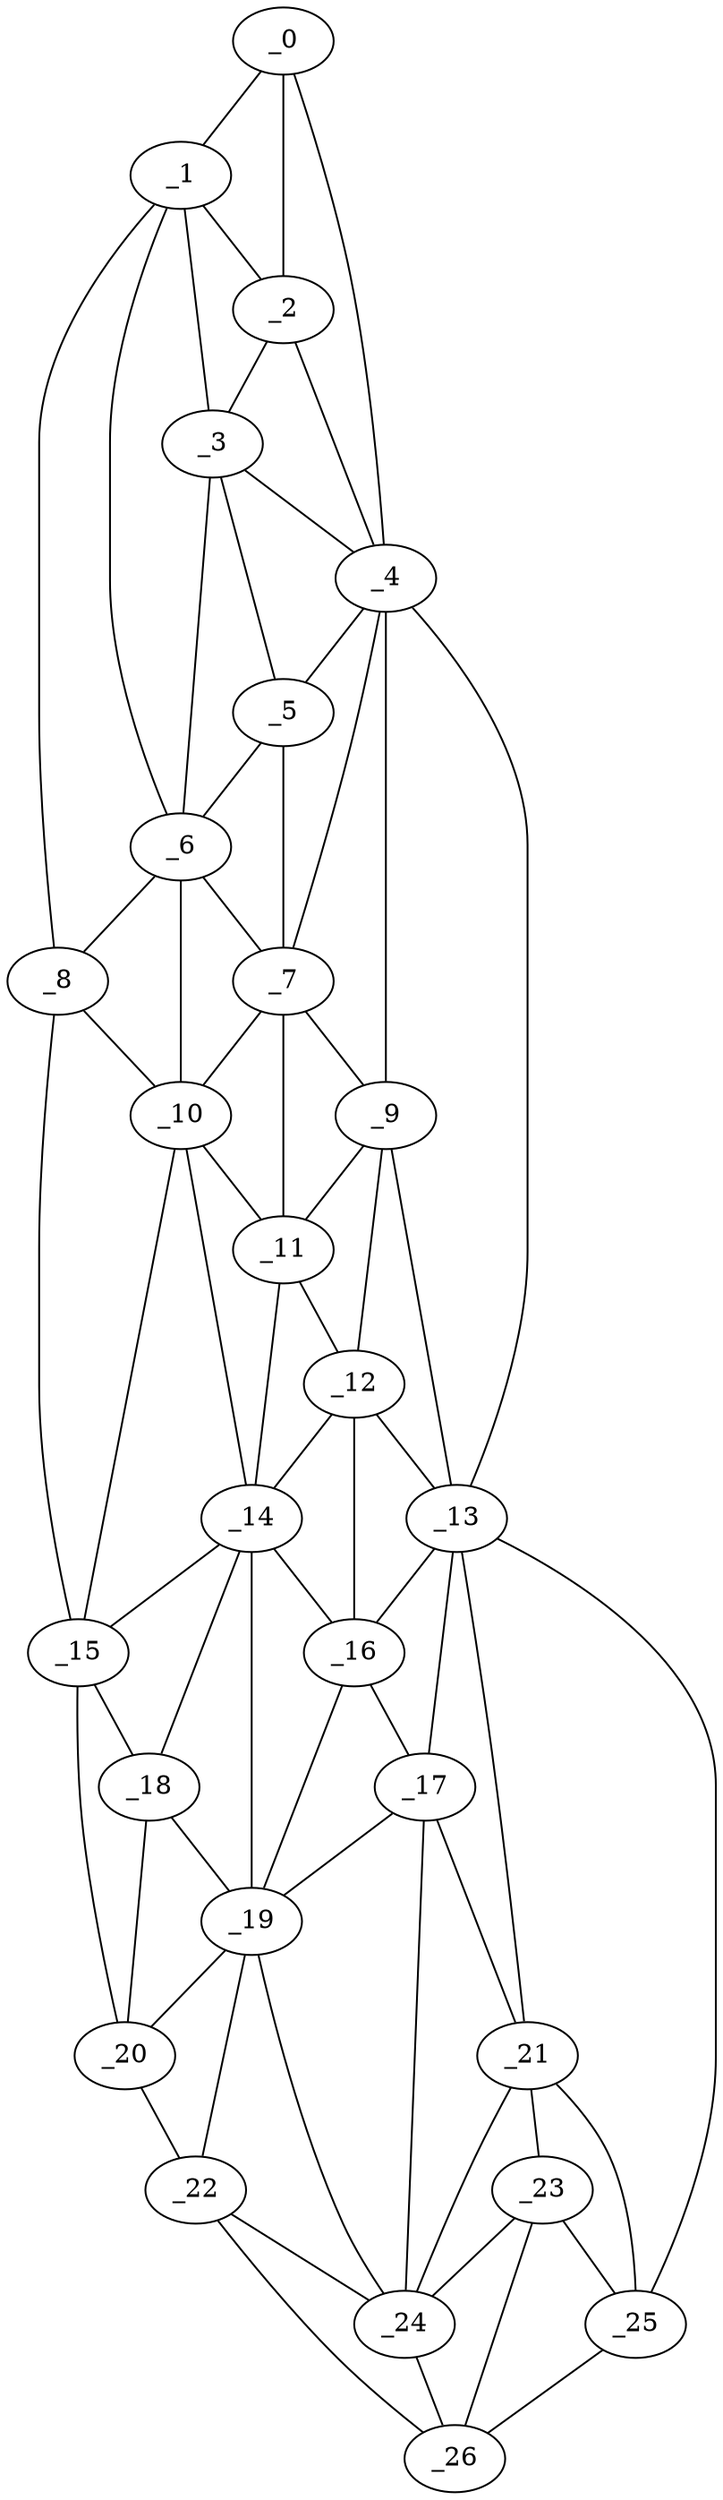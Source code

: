 graph "obj72__0.gxl" {
	_0	 [x=4,
		y=39];
	_1	 [x=5,
		y=46];
	_0 -- _1	 [valence=1];
	_2	 [x=16,
		y=39];
	_0 -- _2	 [valence=2];
	_4	 [x=32,
		y=33];
	_0 -- _4	 [valence=1];
	_1 -- _2	 [valence=1];
	_3	 [x=27,
		y=44];
	_1 -- _3	 [valence=2];
	_6	 [x=40,
		y=80];
	_1 -- _6	 [valence=1];
	_8	 [x=48,
		y=94];
	_1 -- _8	 [valence=1];
	_2 -- _3	 [valence=2];
	_2 -- _4	 [valence=1];
	_3 -- _4	 [valence=2];
	_5	 [x=38,
		y=46];
	_3 -- _5	 [valence=1];
	_3 -- _6	 [valence=2];
	_4 -- _5	 [valence=2];
	_7	 [x=45,
		y=44];
	_4 -- _7	 [valence=2];
	_9	 [x=53,
		y=34];
	_4 -- _9	 [valence=1];
	_13	 [x=72,
		y=27];
	_4 -- _13	 [valence=1];
	_5 -- _6	 [valence=2];
	_5 -- _7	 [valence=1];
	_6 -- _7	 [valence=2];
	_6 -- _8	 [valence=2];
	_10	 [x=56,
		y=81];
	_6 -- _10	 [valence=1];
	_7 -- _9	 [valence=2];
	_7 -- _10	 [valence=2];
	_11	 [x=57,
		y=45];
	_7 -- _11	 [valence=1];
	_8 -- _10	 [valence=2];
	_15	 [x=74,
		y=98];
	_8 -- _15	 [valence=1];
	_9 -- _11	 [valence=1];
	_12	 [x=67,
		y=43];
	_9 -- _12	 [valence=2];
	_9 -- _13	 [valence=1];
	_10 -- _11	 [valence=1];
	_14	 [x=74,
		y=81];
	_10 -- _14	 [valence=2];
	_10 -- _15	 [valence=2];
	_11 -- _12	 [valence=2];
	_11 -- _14	 [valence=2];
	_12 -- _13	 [valence=1];
	_12 -- _14	 [valence=2];
	_16	 [x=75,
		y=43];
	_12 -- _16	 [valence=2];
	_13 -- _16	 [valence=2];
	_17	 [x=82,
		y=42];
	_13 -- _17	 [valence=1];
	_21	 [x=105,
		y=39];
	_13 -- _21	 [valence=2];
	_25	 [x=126,
		y=36];
	_13 -- _25	 [valence=1];
	_14 -- _15	 [valence=2];
	_14 -- _16	 [valence=2];
	_18	 [x=85,
		y=94];
	_14 -- _18	 [valence=2];
	_19	 [x=91,
		y=79];
	_14 -- _19	 [valence=1];
	_15 -- _18	 [valence=1];
	_20	 [x=99,
		y=95];
	_15 -- _20	 [valence=1];
	_16 -- _17	 [valence=2];
	_16 -- _19	 [valence=1];
	_17 -- _19	 [valence=2];
	_17 -- _21	 [valence=2];
	_24	 [x=114,
		y=63];
	_17 -- _24	 [valence=2];
	_18 -- _19	 [valence=2];
	_18 -- _20	 [valence=1];
	_19 -- _20	 [valence=2];
	_22	 [x=111,
		y=92];
	_19 -- _22	 [valence=1];
	_19 -- _24	 [valence=2];
	_20 -- _22	 [valence=1];
	_23	 [x=114,
		y=40];
	_21 -- _23	 [valence=2];
	_21 -- _24	 [valence=2];
	_21 -- _25	 [valence=1];
	_22 -- _24	 [valence=2];
	_26	 [x=126,
		y=48];
	_22 -- _26	 [valence=1];
	_23 -- _24	 [valence=2];
	_23 -- _25	 [valence=2];
	_23 -- _26	 [valence=2];
	_24 -- _26	 [valence=2];
	_25 -- _26	 [valence=1];
}
